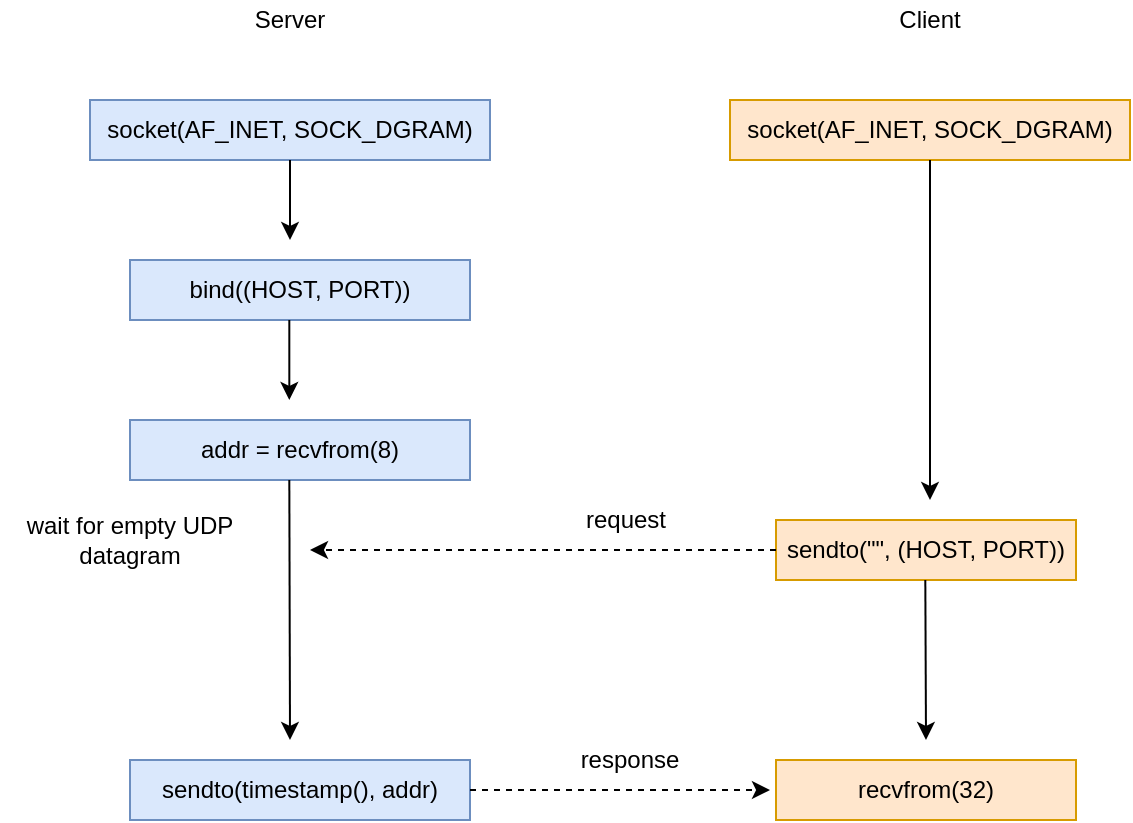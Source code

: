 <mxfile version="14.5.3" type="github">
  <diagram id="sQD6IDfBWvZd4eHeOA48" name="Page-1">
    <mxGraphModel dx="932" dy="634" grid="1" gridSize="10" guides="1" tooltips="1" connect="1" arrows="1" fold="1" page="1" pageScale="1" pageWidth="850" pageHeight="1100" math="0" shadow="0">
      <root>
        <mxCell id="0" />
        <mxCell id="1" parent="0" />
        <mxCell id="YpR-OqpzR6fRtDqDar1u-1" value="socket(AF_INET, SOCK_DGRAM)" style="rounded=0;whiteSpace=wrap;html=1;fillColor=#dae8fc;strokeColor=#6c8ebf;" vertex="1" parent="1">
          <mxGeometry x="165" y="120" width="200" height="30" as="geometry" />
        </mxCell>
        <mxCell id="YpR-OqpzR6fRtDqDar1u-2" value="" style="rounded=0;whiteSpace=wrap;html=1;fillColor=#dae8fc;strokeColor=#6c8ebf;" vertex="1" parent="1">
          <mxGeometry x="185" y="200" width="170" height="30" as="geometry" />
        </mxCell>
        <mxCell id="YpR-OqpzR6fRtDqDar1u-3" value="sendto(&quot;&quot;, (HOST, PORT))" style="rounded=0;whiteSpace=wrap;html=1;fillColor=#ffe6cc;strokeColor=#d79b00;" vertex="1" parent="1">
          <mxGeometry x="508" y="330" width="150" height="30" as="geometry" />
        </mxCell>
        <mxCell id="YpR-OqpzR6fRtDqDar1u-4" value="bind((HOST, PORT))" style="text;html=1;strokeColor=none;fillColor=none;align=center;verticalAlign=middle;whiteSpace=wrap;rounded=0;" vertex="1" parent="1">
          <mxGeometry x="200" y="205" width="140" height="20" as="geometry" />
        </mxCell>
        <mxCell id="YpR-OqpzR6fRtDqDar1u-7" value="addr = recvfrom(8)" style="rounded=0;whiteSpace=wrap;html=1;fillColor=#dae8fc;strokeColor=#6c8ebf;" vertex="1" parent="1">
          <mxGeometry x="185" y="280" width="170" height="30" as="geometry" />
        </mxCell>
        <mxCell id="YpR-OqpzR6fRtDqDar1u-9" value="&lt;div&gt;Server&lt;/div&gt;" style="text;html=1;strokeColor=none;fillColor=none;align=center;verticalAlign=middle;whiteSpace=wrap;rounded=0;" vertex="1" parent="1">
          <mxGeometry x="245" y="70" width="40" height="20" as="geometry" />
        </mxCell>
        <mxCell id="YpR-OqpzR6fRtDqDar1u-10" value="Client" style="text;html=1;strokeColor=none;fillColor=none;align=center;verticalAlign=middle;whiteSpace=wrap;rounded=0;" vertex="1" parent="1">
          <mxGeometry x="565" y="70" width="40" height="20" as="geometry" />
        </mxCell>
        <mxCell id="YpR-OqpzR6fRtDqDar1u-11" value="socket(AF_INET, SOCK_DGRAM)" style="rounded=0;whiteSpace=wrap;html=1;fillColor=#ffe6cc;strokeColor=#d79b00;" vertex="1" parent="1">
          <mxGeometry x="485" y="120" width="200" height="30" as="geometry" />
        </mxCell>
        <mxCell id="YpR-OqpzR6fRtDqDar1u-12" value="recvfrom(32)" style="rounded=0;whiteSpace=wrap;html=1;fillColor=#ffe6cc;strokeColor=#d79b00;" vertex="1" parent="1">
          <mxGeometry x="508" y="450" width="150" height="30" as="geometry" />
        </mxCell>
        <mxCell id="YpR-OqpzR6fRtDqDar1u-13" value="sendto(timestamp(), addr)" style="rounded=0;whiteSpace=wrap;html=1;fillColor=#dae8fc;strokeColor=#6c8ebf;" vertex="1" parent="1">
          <mxGeometry x="185" y="450" width="170" height="30" as="geometry" />
        </mxCell>
        <mxCell id="YpR-OqpzR6fRtDqDar1u-15" value="" style="endArrow=classic;html=1;exitX=0.5;exitY=1;exitDx=0;exitDy=0;" edge="1" parent="1" source="YpR-OqpzR6fRtDqDar1u-1">
          <mxGeometry width="50" height="50" relative="1" as="geometry">
            <mxPoint x="355" y="210" as="sourcePoint" />
            <mxPoint x="265" y="190" as="targetPoint" />
          </mxGeometry>
        </mxCell>
        <mxCell id="YpR-OqpzR6fRtDqDar1u-16" value="" style="endArrow=classic;html=1;exitX=0.5;exitY=1;exitDx=0;exitDy=0;" edge="1" parent="1">
          <mxGeometry width="50" height="50" relative="1" as="geometry">
            <mxPoint x="264.66" y="230" as="sourcePoint" />
            <mxPoint x="264.66" y="270" as="targetPoint" />
          </mxGeometry>
        </mxCell>
        <mxCell id="YpR-OqpzR6fRtDqDar1u-17" value="" style="endArrow=classic;html=1;exitX=0.5;exitY=1;exitDx=0;exitDy=0;" edge="1" parent="1">
          <mxGeometry width="50" height="50" relative="1" as="geometry">
            <mxPoint x="264.66" y="310" as="sourcePoint" />
            <mxPoint x="265" y="440" as="targetPoint" />
          </mxGeometry>
        </mxCell>
        <mxCell id="YpR-OqpzR6fRtDqDar1u-18" value="" style="endArrow=classic;html=1;exitX=0.5;exitY=1;exitDx=0;exitDy=0;" edge="1" parent="1" source="YpR-OqpzR6fRtDqDar1u-11">
          <mxGeometry width="50" height="50" relative="1" as="geometry">
            <mxPoint x="485" y="185" as="sourcePoint" />
            <mxPoint x="585" y="320" as="targetPoint" />
          </mxGeometry>
        </mxCell>
        <mxCell id="YpR-OqpzR6fRtDqDar1u-19" value="" style="endArrow=classic;html=1;exitX=0.5;exitY=1;exitDx=0;exitDy=0;" edge="1" parent="1">
          <mxGeometry width="50" height="50" relative="1" as="geometry">
            <mxPoint x="582.66" y="360" as="sourcePoint" />
            <mxPoint x="583" y="440" as="targetPoint" />
          </mxGeometry>
        </mxCell>
        <mxCell id="YpR-OqpzR6fRtDqDar1u-20" value="" style="endArrow=classic;html=1;exitX=0;exitY=0.5;exitDx=0;exitDy=0;dashed=1;" edge="1" parent="1" source="YpR-OqpzR6fRtDqDar1u-3">
          <mxGeometry width="50" height="50" relative="1" as="geometry">
            <mxPoint x="443" y="310" as="sourcePoint" />
            <mxPoint x="275" y="345" as="targetPoint" />
          </mxGeometry>
        </mxCell>
        <mxCell id="YpR-OqpzR6fRtDqDar1u-21" value="request" style="text;html=1;strokeColor=none;fillColor=none;align=center;verticalAlign=middle;whiteSpace=wrap;rounded=0;" vertex="1" parent="1">
          <mxGeometry x="413" y="320" width="40" height="20" as="geometry" />
        </mxCell>
        <mxCell id="YpR-OqpzR6fRtDqDar1u-23" value="" style="endArrow=classic;html=1;dashed=1;exitX=1;exitY=0.5;exitDx=0;exitDy=0;" edge="1" parent="1" source="YpR-OqpzR6fRtDqDar1u-13">
          <mxGeometry width="50" height="50" relative="1" as="geometry">
            <mxPoint x="415" y="460" as="sourcePoint" />
            <mxPoint x="505" y="465" as="targetPoint" />
          </mxGeometry>
        </mxCell>
        <mxCell id="YpR-OqpzR6fRtDqDar1u-24" value="response" style="text;html=1;strokeColor=none;fillColor=none;align=center;verticalAlign=middle;whiteSpace=wrap;rounded=0;" vertex="1" parent="1">
          <mxGeometry x="415" y="440" width="40" height="20" as="geometry" />
        </mxCell>
        <mxCell id="YpR-OqpzR6fRtDqDar1u-25" value="wait for empty UDP datagram" style="text;html=1;strokeColor=none;fillColor=none;align=center;verticalAlign=middle;whiteSpace=wrap;rounded=0;" vertex="1" parent="1">
          <mxGeometry x="120" y="330" width="130" height="20" as="geometry" />
        </mxCell>
      </root>
    </mxGraphModel>
  </diagram>
</mxfile>
